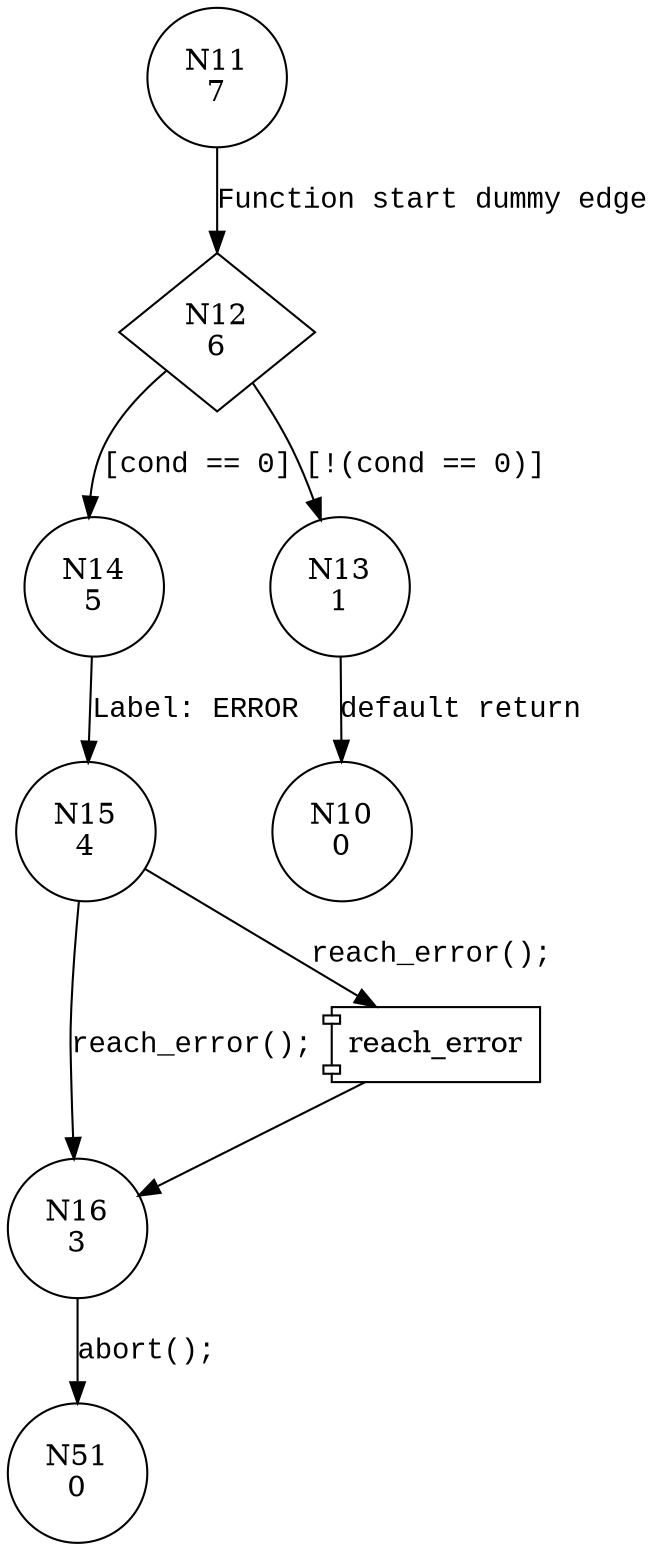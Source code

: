 digraph __VERIFIER_assert {
11 [shape="circle" label="N11\n7"]
12 [shape="diamond" label="N12\n6"]
14 [shape="circle" label="N14\n5"]
13 [shape="circle" label="N13\n1"]
15 [shape="circle" label="N15\n4"]
16 [shape="circle" label="N16\n3"]
10 [shape="circle" label="N10\n0"]
51 [shape="circle" label="N51\n0"]
11 -> 12 [label="Function start dummy edge" fontname="Courier New"]
12 -> 14 [label="[cond == 0]" fontname="Courier New"]
12 -> 13 [label="[!(cond == 0)]" fontname="Courier New"]
14 -> 15 [label="Label: ERROR" fontname="Courier New"]
100003 [shape="component" label="reach_error"]
15 -> 100003 [label="reach_error();" fontname="Courier New"]
100003 -> 16 [label="" fontname="Courier New"]
15 -> 16 [label="reach_error();" fontname="Courier New"]
13 -> 10 [label="default return" fontname="Courier New"]
16 -> 51 [label="abort();" fontname="Courier New"]
}